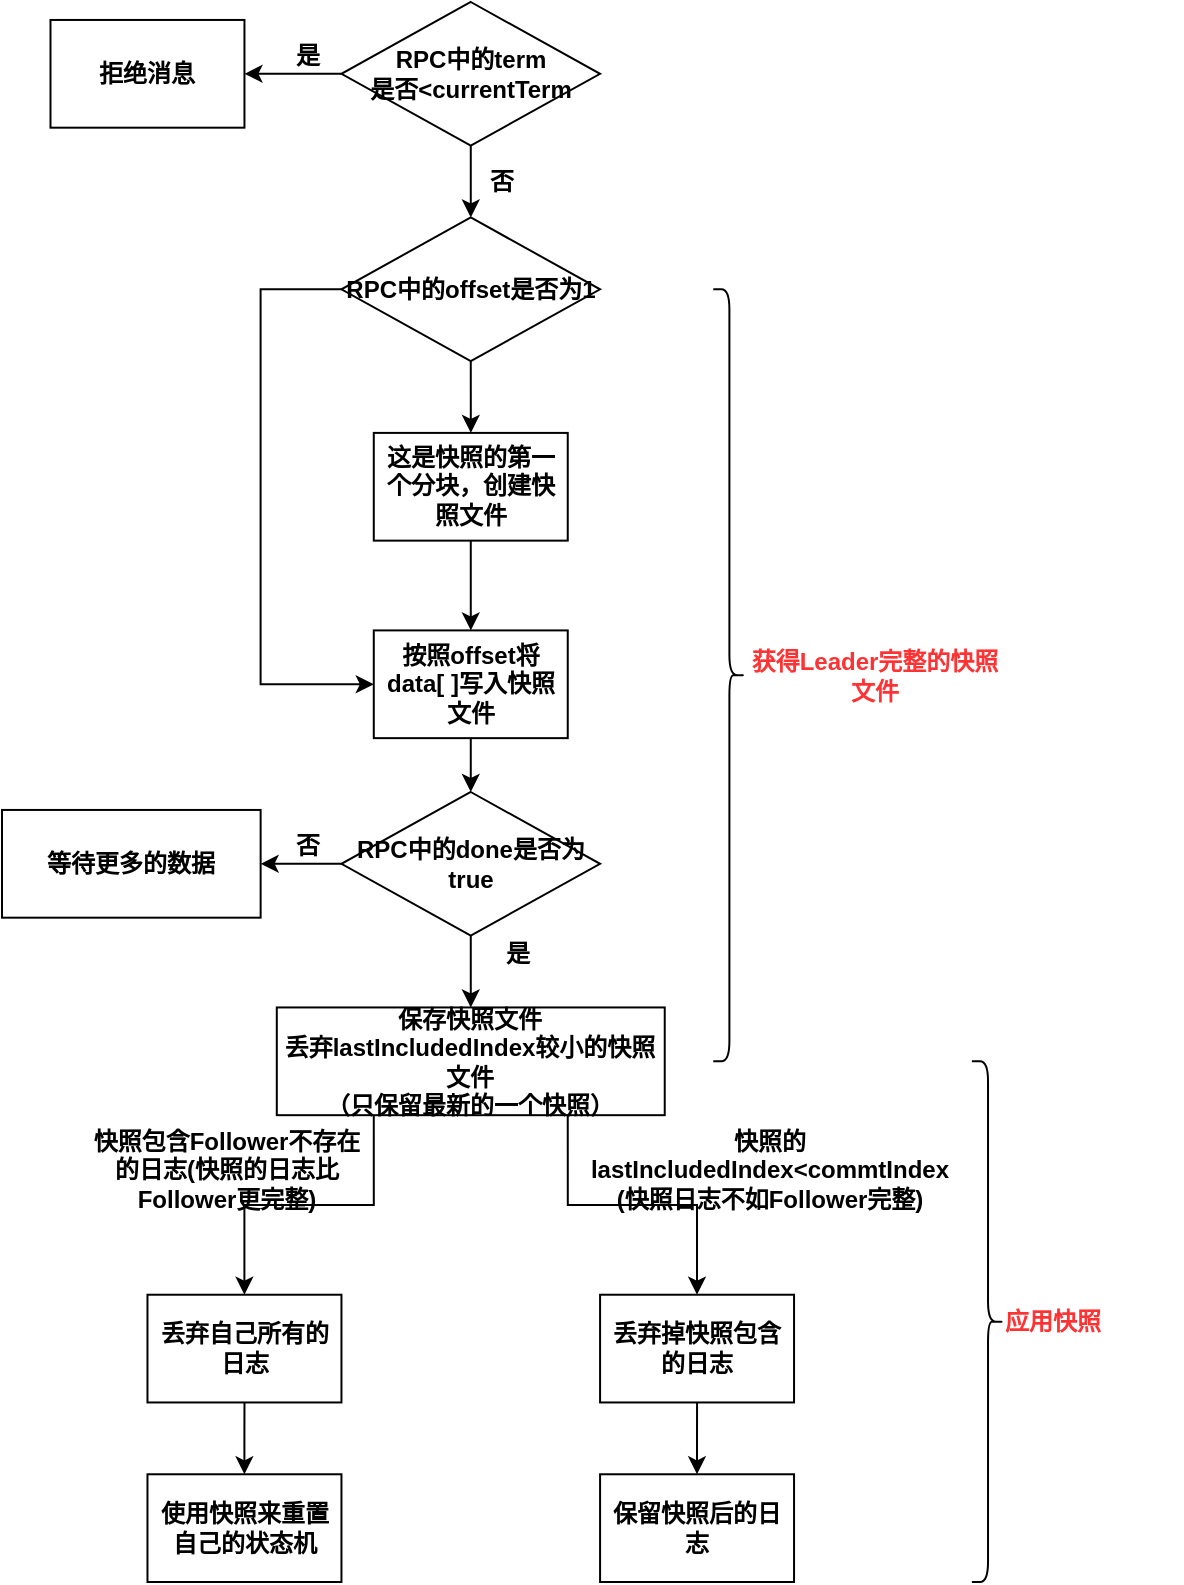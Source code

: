 <mxfile version="15.2.7" type="device"><diagram id="0luZ_Z86LJ6OrYN_-2Ic" name="第 1 页"><mxGraphModel dx="2048" dy="1184" grid="1" gridSize="10" guides="1" tooltips="1" connect="1" arrows="1" fold="1" page="1" pageScale="1" pageWidth="827" pageHeight="1169" math="0" shadow="0"><root><mxCell id="0"/><mxCell id="1" parent="0"/><mxCell id="sw0elDcaV2OfnXJ7A8Rj-1" value="" style="group" vertex="1" connectable="0" parent="1"><mxGeometry x="40" y="90" width="590" height="790" as="geometry"/></mxCell><mxCell id="tQfP3AUXd1ArMtTqJZg0-2" value="&lt;b&gt;RPC中的term&lt;br&gt;是否&amp;lt;currentTerm&lt;/b&gt;" style="rhombus;whiteSpace=wrap;html=1;" parent="sw0elDcaV2OfnXJ7A8Rj-1" vertex="1"><mxGeometry x="169.726" width="129.315" height="71.818" as="geometry"/></mxCell><mxCell id="tQfP3AUXd1ArMtTqJZg0-3" value="&lt;b&gt;拒绝消息&lt;/b&gt;" style="rounded=0;whiteSpace=wrap;html=1;" parent="sw0elDcaV2OfnXJ7A8Rj-1" vertex="1"><mxGeometry x="24.247" y="8.977" width="96.986" height="53.864" as="geometry"/></mxCell><mxCell id="tQfP3AUXd1ArMtTqJZg0-4" style="edgeStyle=orthogonalEdgeStyle;rounded=0;orthogonalLoop=1;jettySize=auto;html=1;exitX=0;exitY=0.5;exitDx=0;exitDy=0;entryX=1;entryY=0.5;entryDx=0;entryDy=0;" parent="sw0elDcaV2OfnXJ7A8Rj-1" source="tQfP3AUXd1ArMtTqJZg0-2" target="tQfP3AUXd1ArMtTqJZg0-3" edge="1"><mxGeometry relative="1" as="geometry"/></mxCell><mxCell id="tQfP3AUXd1ArMtTqJZg0-5" value="&lt;b&gt;RPC中的offset是否为1&lt;br&gt;&lt;/b&gt;" style="rhombus;whiteSpace=wrap;html=1;" parent="sw0elDcaV2OfnXJ7A8Rj-1" vertex="1"><mxGeometry x="169.726" y="107.727" width="129.315" height="71.818" as="geometry"/></mxCell><mxCell id="tQfP3AUXd1ArMtTqJZg0-11" style="edgeStyle=orthogonalEdgeStyle;rounded=0;orthogonalLoop=1;jettySize=auto;html=1;exitX=0.5;exitY=1;exitDx=0;exitDy=0;entryX=0.5;entryY=0;entryDx=0;entryDy=0;" parent="sw0elDcaV2OfnXJ7A8Rj-1" source="tQfP3AUXd1ArMtTqJZg0-2" target="tQfP3AUXd1ArMtTqJZg0-5" edge="1"><mxGeometry relative="1" as="geometry"/></mxCell><mxCell id="tQfP3AUXd1ArMtTqJZg0-6" value="&lt;b&gt;这是快照的第一个分块，创建快照文件&lt;/b&gt;" style="rounded=0;whiteSpace=wrap;html=1;" parent="sw0elDcaV2OfnXJ7A8Rj-1" vertex="1"><mxGeometry x="185.89" y="215.455" width="96.986" height="53.864" as="geometry"/></mxCell><mxCell id="tQfP3AUXd1ArMtTqJZg0-7" style="edgeStyle=orthogonalEdgeStyle;rounded=0;orthogonalLoop=1;jettySize=auto;html=1;exitX=0.5;exitY=1;exitDx=0;exitDy=0;" parent="sw0elDcaV2OfnXJ7A8Rj-1" source="tQfP3AUXd1ArMtTqJZg0-5" target="tQfP3AUXd1ArMtTqJZg0-6" edge="1"><mxGeometry relative="1" as="geometry"/></mxCell><mxCell id="tQfP3AUXd1ArMtTqJZg0-8" value="&lt;b&gt;按照offset将data[ ]写入快照文件&lt;/b&gt;" style="rounded=0;whiteSpace=wrap;html=1;" parent="sw0elDcaV2OfnXJ7A8Rj-1" vertex="1"><mxGeometry x="185.89" y="314.205" width="96.986" height="53.864" as="geometry"/></mxCell><mxCell id="tQfP3AUXd1ArMtTqJZg0-9" style="edgeStyle=orthogonalEdgeStyle;rounded=0;orthogonalLoop=1;jettySize=auto;html=1;exitX=0;exitY=0.5;exitDx=0;exitDy=0;entryX=0;entryY=0.5;entryDx=0;entryDy=0;" parent="sw0elDcaV2OfnXJ7A8Rj-1" source="tQfP3AUXd1ArMtTqJZg0-5" target="tQfP3AUXd1ArMtTqJZg0-8" edge="1"><mxGeometry relative="1" as="geometry"><Array as="points"><mxPoint x="129.315" y="143.636"/><mxPoint x="129.315" y="341.136"/></Array></mxGeometry></mxCell><mxCell id="tQfP3AUXd1ArMtTqJZg0-10" style="edgeStyle=orthogonalEdgeStyle;rounded=0;orthogonalLoop=1;jettySize=auto;html=1;exitX=0.5;exitY=1;exitDx=0;exitDy=0;entryX=0.5;entryY=0;entryDx=0;entryDy=0;" parent="sw0elDcaV2OfnXJ7A8Rj-1" source="tQfP3AUXd1ArMtTqJZg0-6" target="tQfP3AUXd1ArMtTqJZg0-8" edge="1"><mxGeometry relative="1" as="geometry"/></mxCell><mxCell id="tQfP3AUXd1ArMtTqJZg0-12" value="&lt;b&gt;否&lt;/b&gt;" style="text;html=1;strokeColor=none;fillColor=none;align=center;verticalAlign=middle;whiteSpace=wrap;rounded=0;" parent="sw0elDcaV2OfnXJ7A8Rj-1" vertex="1"><mxGeometry x="234.384" y="80.795" width="32.329" height="17.955" as="geometry"/></mxCell><mxCell id="tQfP3AUXd1ArMtTqJZg0-14" value="&lt;b&gt;是&lt;/b&gt;" style="text;html=1;strokeColor=none;fillColor=none;align=center;verticalAlign=middle;whiteSpace=wrap;rounded=0;" parent="sw0elDcaV2OfnXJ7A8Rj-1" vertex="1"><mxGeometry x="137.397" y="17.955" width="32.329" height="17.955" as="geometry"/></mxCell><mxCell id="tQfP3AUXd1ArMtTqJZg0-18" value="&lt;b&gt;保存快照文件&lt;br&gt;丢弃lastIncludedIndex较小的快照文件&lt;br&gt;（只保留最新的一个快照）&lt;br&gt;&lt;/b&gt;" style="rounded=0;whiteSpace=wrap;html=1;" parent="sw0elDcaV2OfnXJ7A8Rj-1" vertex="1"><mxGeometry x="137.397" y="502.727" width="193.973" height="53.864" as="geometry"/></mxCell><mxCell id="tQfP3AUXd1ArMtTqJZg0-28" style="edgeStyle=orthogonalEdgeStyle;rounded=0;orthogonalLoop=1;jettySize=auto;html=1;exitX=0.5;exitY=1;exitDx=0;exitDy=0;entryX=0.5;entryY=0;entryDx=0;entryDy=0;" parent="sw0elDcaV2OfnXJ7A8Rj-1" source="tQfP3AUXd1ArMtTqJZg0-19" target="tQfP3AUXd1ArMtTqJZg0-18" edge="1"><mxGeometry relative="1" as="geometry"/></mxCell><mxCell id="tQfP3AUXd1ArMtTqJZg0-19" value="&lt;b&gt;RPC中的done是否为true&lt;br&gt;&lt;/b&gt;" style="rhombus;whiteSpace=wrap;html=1;" parent="sw0elDcaV2OfnXJ7A8Rj-1" vertex="1"><mxGeometry x="169.726" y="395" width="129.315" height="71.818" as="geometry"/></mxCell><mxCell id="tQfP3AUXd1ArMtTqJZg0-22" style="edgeStyle=orthogonalEdgeStyle;rounded=0;orthogonalLoop=1;jettySize=auto;html=1;exitX=0.5;exitY=1;exitDx=0;exitDy=0;entryX=0.5;entryY=0;entryDx=0;entryDy=0;" parent="sw0elDcaV2OfnXJ7A8Rj-1" source="tQfP3AUXd1ArMtTqJZg0-8" target="tQfP3AUXd1ArMtTqJZg0-19" edge="1"><mxGeometry relative="1" as="geometry"/></mxCell><mxCell id="tQfP3AUXd1ArMtTqJZg0-20" value="&lt;b&gt;等待更多的数据&lt;br&gt;&lt;/b&gt;" style="rounded=0;whiteSpace=wrap;html=1;" parent="sw0elDcaV2OfnXJ7A8Rj-1" vertex="1"><mxGeometry y="403.977" width="129.315" height="53.864" as="geometry"/></mxCell><mxCell id="tQfP3AUXd1ArMtTqJZg0-21" style="edgeStyle=orthogonalEdgeStyle;rounded=0;orthogonalLoop=1;jettySize=auto;html=1;exitX=0;exitY=0.5;exitDx=0;exitDy=0;entryX=1;entryY=0.5;entryDx=0;entryDy=0;" parent="sw0elDcaV2OfnXJ7A8Rj-1" source="tQfP3AUXd1ArMtTqJZg0-19" target="tQfP3AUXd1ArMtTqJZg0-20" edge="1"><mxGeometry relative="1" as="geometry"/></mxCell><mxCell id="tQfP3AUXd1ArMtTqJZg0-25" value="&lt;b&gt;否&lt;/b&gt;" style="text;html=1;strokeColor=none;fillColor=none;align=center;verticalAlign=middle;whiteSpace=wrap;rounded=0;" parent="sw0elDcaV2OfnXJ7A8Rj-1" vertex="1"><mxGeometry x="137.397" y="412.955" width="32.329" height="17.955" as="geometry"/></mxCell><mxCell id="tQfP3AUXd1ArMtTqJZg0-26" value="&lt;b&gt;是&lt;/b&gt;" style="text;html=1;strokeColor=none;fillColor=none;align=center;verticalAlign=middle;whiteSpace=wrap;rounded=0;" parent="sw0elDcaV2OfnXJ7A8Rj-1" vertex="1"><mxGeometry x="242.466" y="466.818" width="32.329" height="17.955" as="geometry"/></mxCell><mxCell id="tQfP3AUXd1ArMtTqJZg0-29" value="" style="shape=curlyBracket;whiteSpace=wrap;html=1;rounded=1;flipH=1;" parent="sw0elDcaV2OfnXJ7A8Rj-1" vertex="1"><mxGeometry x="355.616" y="143.636" width="16.164" height="386.023" as="geometry"/></mxCell><mxCell id="tQfP3AUXd1ArMtTqJZg0-30" value="&lt;b&gt;&lt;font color=&quot;#ff3333&quot;&gt;获得Leader完整的快照文件&lt;/font&gt;&lt;/b&gt;" style="text;html=1;strokeColor=none;fillColor=none;align=center;verticalAlign=middle;whiteSpace=wrap;rounded=0;" parent="sw0elDcaV2OfnXJ7A8Rj-1" vertex="1"><mxGeometry x="371.781" y="327.67" width="129.315" height="17.955" as="geometry"/></mxCell><mxCell id="tQfP3AUXd1ArMtTqJZg0-32" value="&lt;b&gt;丢弃自己所有的日志&lt;/b&gt;" style="rounded=0;whiteSpace=wrap;html=1;" parent="sw0elDcaV2OfnXJ7A8Rj-1" vertex="1"><mxGeometry x="72.74" y="646.364" width="96.986" height="53.864" as="geometry"/></mxCell><mxCell id="tQfP3AUXd1ArMtTqJZg0-35" style="edgeStyle=orthogonalEdgeStyle;rounded=0;orthogonalLoop=1;jettySize=auto;html=1;exitX=0.25;exitY=1;exitDx=0;exitDy=0;" parent="sw0elDcaV2OfnXJ7A8Rj-1" source="tQfP3AUXd1ArMtTqJZg0-18" target="tQfP3AUXd1ArMtTqJZg0-32" edge="1"><mxGeometry relative="1" as="geometry"/></mxCell><mxCell id="tQfP3AUXd1ArMtTqJZg0-33" value="&lt;b&gt;使用快照来重置自己的状态机&lt;/b&gt;" style="rounded=0;whiteSpace=wrap;html=1;" parent="sw0elDcaV2OfnXJ7A8Rj-1" vertex="1"><mxGeometry x="72.74" y="736.136" width="96.986" height="53.864" as="geometry"/></mxCell><mxCell id="tQfP3AUXd1ArMtTqJZg0-34" style="edgeStyle=orthogonalEdgeStyle;rounded=0;orthogonalLoop=1;jettySize=auto;html=1;exitX=0.5;exitY=1;exitDx=0;exitDy=0;" parent="sw0elDcaV2OfnXJ7A8Rj-1" source="tQfP3AUXd1ArMtTqJZg0-32" target="tQfP3AUXd1ArMtTqJZg0-33" edge="1"><mxGeometry relative="1" as="geometry"/></mxCell><mxCell id="tQfP3AUXd1ArMtTqJZg0-36" value="&lt;b&gt;快照包含Follower不存在的日志(快照的日志比Follower更完整)&lt;/b&gt;" style="text;html=1;strokeColor=none;fillColor=none;align=center;verticalAlign=middle;whiteSpace=wrap;rounded=0;" parent="sw0elDcaV2OfnXJ7A8Rj-1" vertex="1"><mxGeometry x="40.411" y="574.545" width="145.479" height="17.955" as="geometry"/></mxCell><mxCell id="tQfP3AUXd1ArMtTqJZg0-38" value="&lt;b&gt;丢弃掉快照包含的日志&lt;/b&gt;" style="rounded=0;whiteSpace=wrap;html=1;" parent="sw0elDcaV2OfnXJ7A8Rj-1" vertex="1"><mxGeometry x="299.041" y="646.364" width="96.986" height="53.864" as="geometry"/></mxCell><mxCell id="tQfP3AUXd1ArMtTqJZg0-40" style="edgeStyle=orthogonalEdgeStyle;rounded=0;orthogonalLoop=1;jettySize=auto;html=1;exitX=0.75;exitY=1;exitDx=0;exitDy=0;" parent="sw0elDcaV2OfnXJ7A8Rj-1" source="tQfP3AUXd1ArMtTqJZg0-18" target="tQfP3AUXd1ArMtTqJZg0-38" edge="1"><mxGeometry relative="1" as="geometry"/></mxCell><mxCell id="tQfP3AUXd1ArMtTqJZg0-39" value="&lt;b&gt;保留快照后的日志&lt;/b&gt;" style="rounded=0;whiteSpace=wrap;html=1;" parent="sw0elDcaV2OfnXJ7A8Rj-1" vertex="1"><mxGeometry x="299.041" y="736.136" width="96.986" height="53.864" as="geometry"/></mxCell><mxCell id="tQfP3AUXd1ArMtTqJZg0-37" style="edgeStyle=orthogonalEdgeStyle;rounded=0;orthogonalLoop=1;jettySize=auto;html=1;exitX=0.5;exitY=1;exitDx=0;exitDy=0;" parent="sw0elDcaV2OfnXJ7A8Rj-1" source="tQfP3AUXd1ArMtTqJZg0-38" target="tQfP3AUXd1ArMtTqJZg0-39" edge="1"><mxGeometry relative="1" as="geometry"/></mxCell><mxCell id="tQfP3AUXd1ArMtTqJZg0-41" value="&lt;b&gt;快照的lastIncludedIndex&amp;lt;commtIndex&lt;br&gt;(快照日志不如Follower完整)&lt;/b&gt;" style="text;html=1;strokeColor=none;fillColor=none;align=center;verticalAlign=middle;whiteSpace=wrap;rounded=0;" parent="sw0elDcaV2OfnXJ7A8Rj-1" vertex="1"><mxGeometry x="282.877" y="574.545" width="202.055" height="17.955" as="geometry"/></mxCell><mxCell id="tQfP3AUXd1ArMtTqJZg0-42" value="" style="shape=curlyBracket;whiteSpace=wrap;html=1;rounded=1;flipH=1;" parent="sw0elDcaV2OfnXJ7A8Rj-1" vertex="1"><mxGeometry x="484.932" y="529.659" width="16.164" height="260.341" as="geometry"/></mxCell><mxCell id="tQfP3AUXd1ArMtTqJZg0-43" value="&lt;b&gt;&lt;font color=&quot;#ff3333&quot;&gt;应用快照&lt;/font&gt;&lt;/b&gt;" style="text;html=1;strokeColor=none;fillColor=none;align=center;verticalAlign=middle;whiteSpace=wrap;rounded=0;" parent="sw0elDcaV2OfnXJ7A8Rj-1" vertex="1"><mxGeometry x="460.685" y="650.852" width="129.315" height="17.955" as="geometry"/></mxCell></root></mxGraphModel></diagram></mxfile>